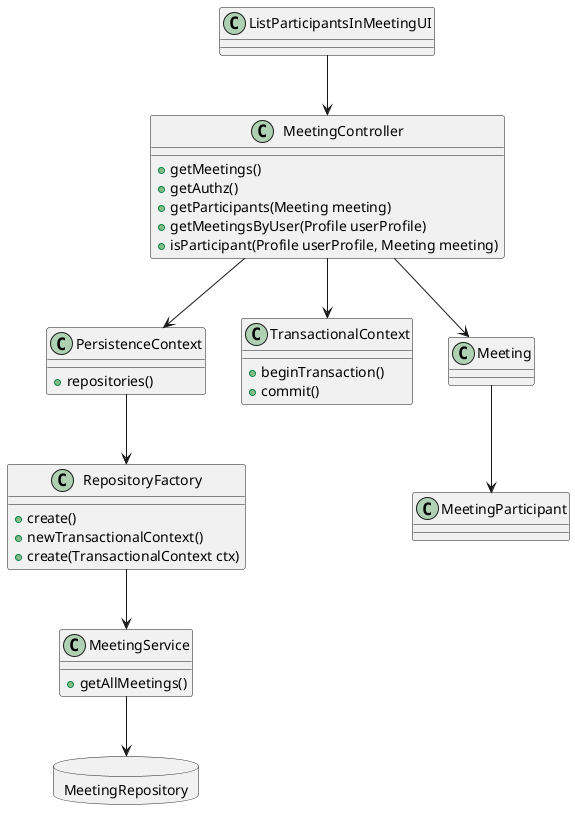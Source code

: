 @startuml
'https://plantuml.com/class-diagram

class ListParticipantsInMeetingUI{
}

class MeetingController{
+getMeetings()
+getAuthz()
+getParticipants(Meeting meeting)
+getMeetingsByUser(Profile userProfile)
+isParticipant(Profile userProfile, Meeting meeting)
}

class MeetingService{
+getAllMeetings()
}


class PersistenceContext{
+repositories()
}

class RepositoryFactory{
+create()
+newTransactionalContext()
+create(TransactionalContext ctx)
}

database MeetingRepository{
}

class TransactionalContext{
+beginTransaction()
+commit()
}

class Meeting{
}

class MeetingParticipant{
}

ListParticipantsInMeetingUI --> MeetingController
MeetingController-->PersistenceContext
MeetingController-->TransactionalContext

MeetingService --> MeetingRepository
MeetingController --> Meeting
Meeting --> MeetingParticipant

PersistenceContext-->RepositoryFactory

RepositoryFactory-->MeetingService
@enduml